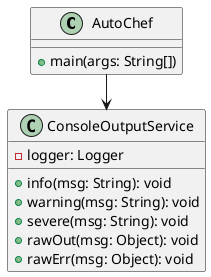 @startuml

left to right direction

class AutoChef {
  + main(args: String[])
}

class ConsoleOutputService {
  - logger: Logger
  + info(msg: String): void
  + warning(msg: String): void
  + severe(msg: String): void
  + rawOut(msg: Object): void
  + rawErr(msg: Object): void
}
  
  
AutoChef -> ConsoleOutputService

@enduml